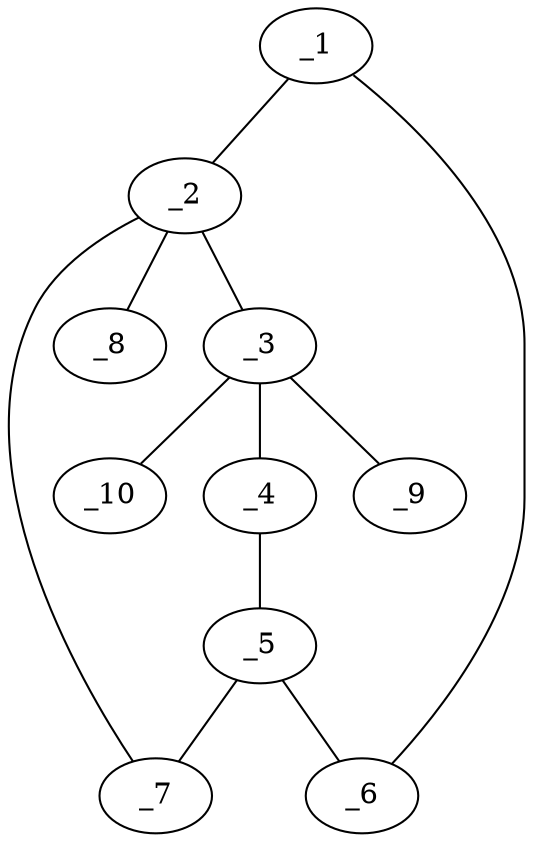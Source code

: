 graph molid670150 {
	_1	 [charge=0,
		chem=1,
		symbol="C  ",
		x="6.3411",
		y="-0.7663"];
	_2	 [charge=0,
		chem=1,
		symbol="C  ",
		x="4.5092",
		y="-0.0075"];
	_1 -- _2	 [valence=1];
	_6	 [charge=0,
		chem=1,
		symbol="C  ",
		x="6.6",
		y="0.1996"];
	_1 -- _6	 [valence=1];
	_3	 [charge=0,
		chem=1,
		symbol="C  ",
		x="2.7771",
		y="-1.0075"];
	_2 -- _3	 [valence=1];
	_7	 [charge=0,
		chem=1,
		symbol="C  ",
		x="4.0314",
		y="1.9411"];
	_2 -- _7	 [valence=1];
	_8	 [charge=0,
		chem=1,
		symbol="C  ",
		x="4.2504",
		y="-0.9734"];
	_2 -- _8	 [valence=1];
	_4	 [charge=0,
		chem=1,
		symbol="C  ",
		x="2.2771",
		y="-0.1415"];
	_3 -- _4	 [valence=1];
	_9	 [charge=0,
		chem=7,
		symbol="Cl ",
		x=2,
		y="-1.6368"];
	_3 -- _9	 [valence=1];
	_10	 [charge=0,
		chem=7,
		symbol="Cl ",
		x="3.1355",
		y="-1.9411"];
	_3 -- _10	 [valence=1];
	_5	 [charge=0,
		chem=1,
		symbol="C  ",
		x="4.768",
		y="0.9584"];
	_4 -- _5	 [valence=1];
	_5 -- _6	 [valence=1];
	_5 -- _7	 [valence=1];
}
